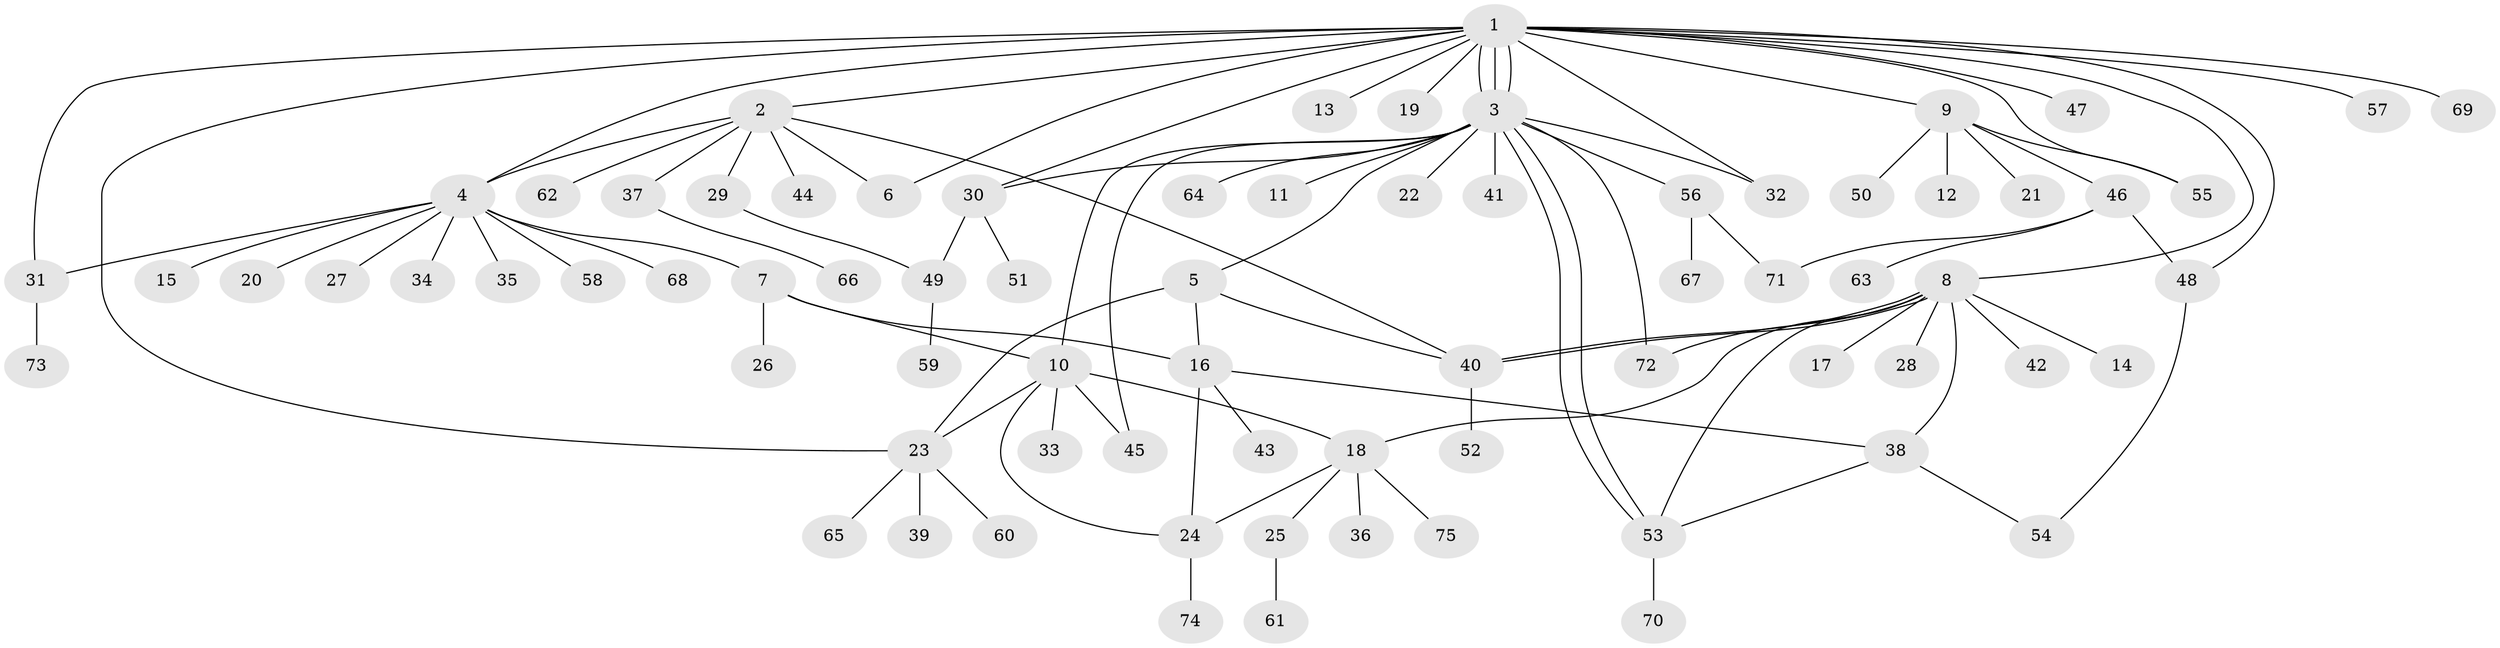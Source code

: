 // coarse degree distribution, {25: 0.01694915254237288, 7: 0.03389830508474576, 13: 0.01694915254237288, 8: 0.01694915254237288, 2: 0.1016949152542373, 4: 0.03389830508474576, 11: 0.01694915254237288, 5: 0.06779661016949153, 1: 0.6610169491525424, 3: 0.03389830508474576}
// Generated by graph-tools (version 1.1) at 2025/51/02/27/25 19:51:58]
// undirected, 75 vertices, 102 edges
graph export_dot {
graph [start="1"]
  node [color=gray90,style=filled];
  1;
  2;
  3;
  4;
  5;
  6;
  7;
  8;
  9;
  10;
  11;
  12;
  13;
  14;
  15;
  16;
  17;
  18;
  19;
  20;
  21;
  22;
  23;
  24;
  25;
  26;
  27;
  28;
  29;
  30;
  31;
  32;
  33;
  34;
  35;
  36;
  37;
  38;
  39;
  40;
  41;
  42;
  43;
  44;
  45;
  46;
  47;
  48;
  49;
  50;
  51;
  52;
  53;
  54;
  55;
  56;
  57;
  58;
  59;
  60;
  61;
  62;
  63;
  64;
  65;
  66;
  67;
  68;
  69;
  70;
  71;
  72;
  73;
  74;
  75;
  1 -- 2;
  1 -- 3;
  1 -- 3;
  1 -- 3;
  1 -- 4;
  1 -- 6;
  1 -- 8;
  1 -- 9;
  1 -- 13;
  1 -- 19;
  1 -- 23;
  1 -- 30;
  1 -- 31;
  1 -- 32;
  1 -- 47;
  1 -- 48;
  1 -- 55;
  1 -- 57;
  1 -- 69;
  2 -- 4;
  2 -- 6;
  2 -- 29;
  2 -- 37;
  2 -- 40;
  2 -- 44;
  2 -- 62;
  3 -- 5;
  3 -- 10;
  3 -- 11;
  3 -- 22;
  3 -- 30;
  3 -- 32;
  3 -- 41;
  3 -- 45;
  3 -- 53;
  3 -- 53;
  3 -- 56;
  3 -- 64;
  3 -- 72;
  4 -- 7;
  4 -- 15;
  4 -- 20;
  4 -- 27;
  4 -- 31;
  4 -- 34;
  4 -- 35;
  4 -- 58;
  4 -- 68;
  5 -- 16;
  5 -- 23;
  5 -- 40;
  7 -- 10;
  7 -- 16;
  7 -- 26;
  8 -- 14;
  8 -- 17;
  8 -- 18;
  8 -- 28;
  8 -- 38;
  8 -- 40;
  8 -- 40;
  8 -- 42;
  8 -- 53;
  8 -- 72;
  9 -- 12;
  9 -- 21;
  9 -- 46;
  9 -- 50;
  9 -- 55;
  10 -- 18;
  10 -- 23;
  10 -- 24;
  10 -- 33;
  10 -- 45;
  16 -- 24;
  16 -- 38;
  16 -- 43;
  18 -- 24;
  18 -- 25;
  18 -- 36;
  18 -- 75;
  23 -- 39;
  23 -- 60;
  23 -- 65;
  24 -- 74;
  25 -- 61;
  29 -- 49;
  30 -- 49;
  30 -- 51;
  31 -- 73;
  37 -- 66;
  38 -- 53;
  38 -- 54;
  40 -- 52;
  46 -- 48;
  46 -- 63;
  46 -- 71;
  48 -- 54;
  49 -- 59;
  53 -- 70;
  56 -- 67;
  56 -- 71;
}
